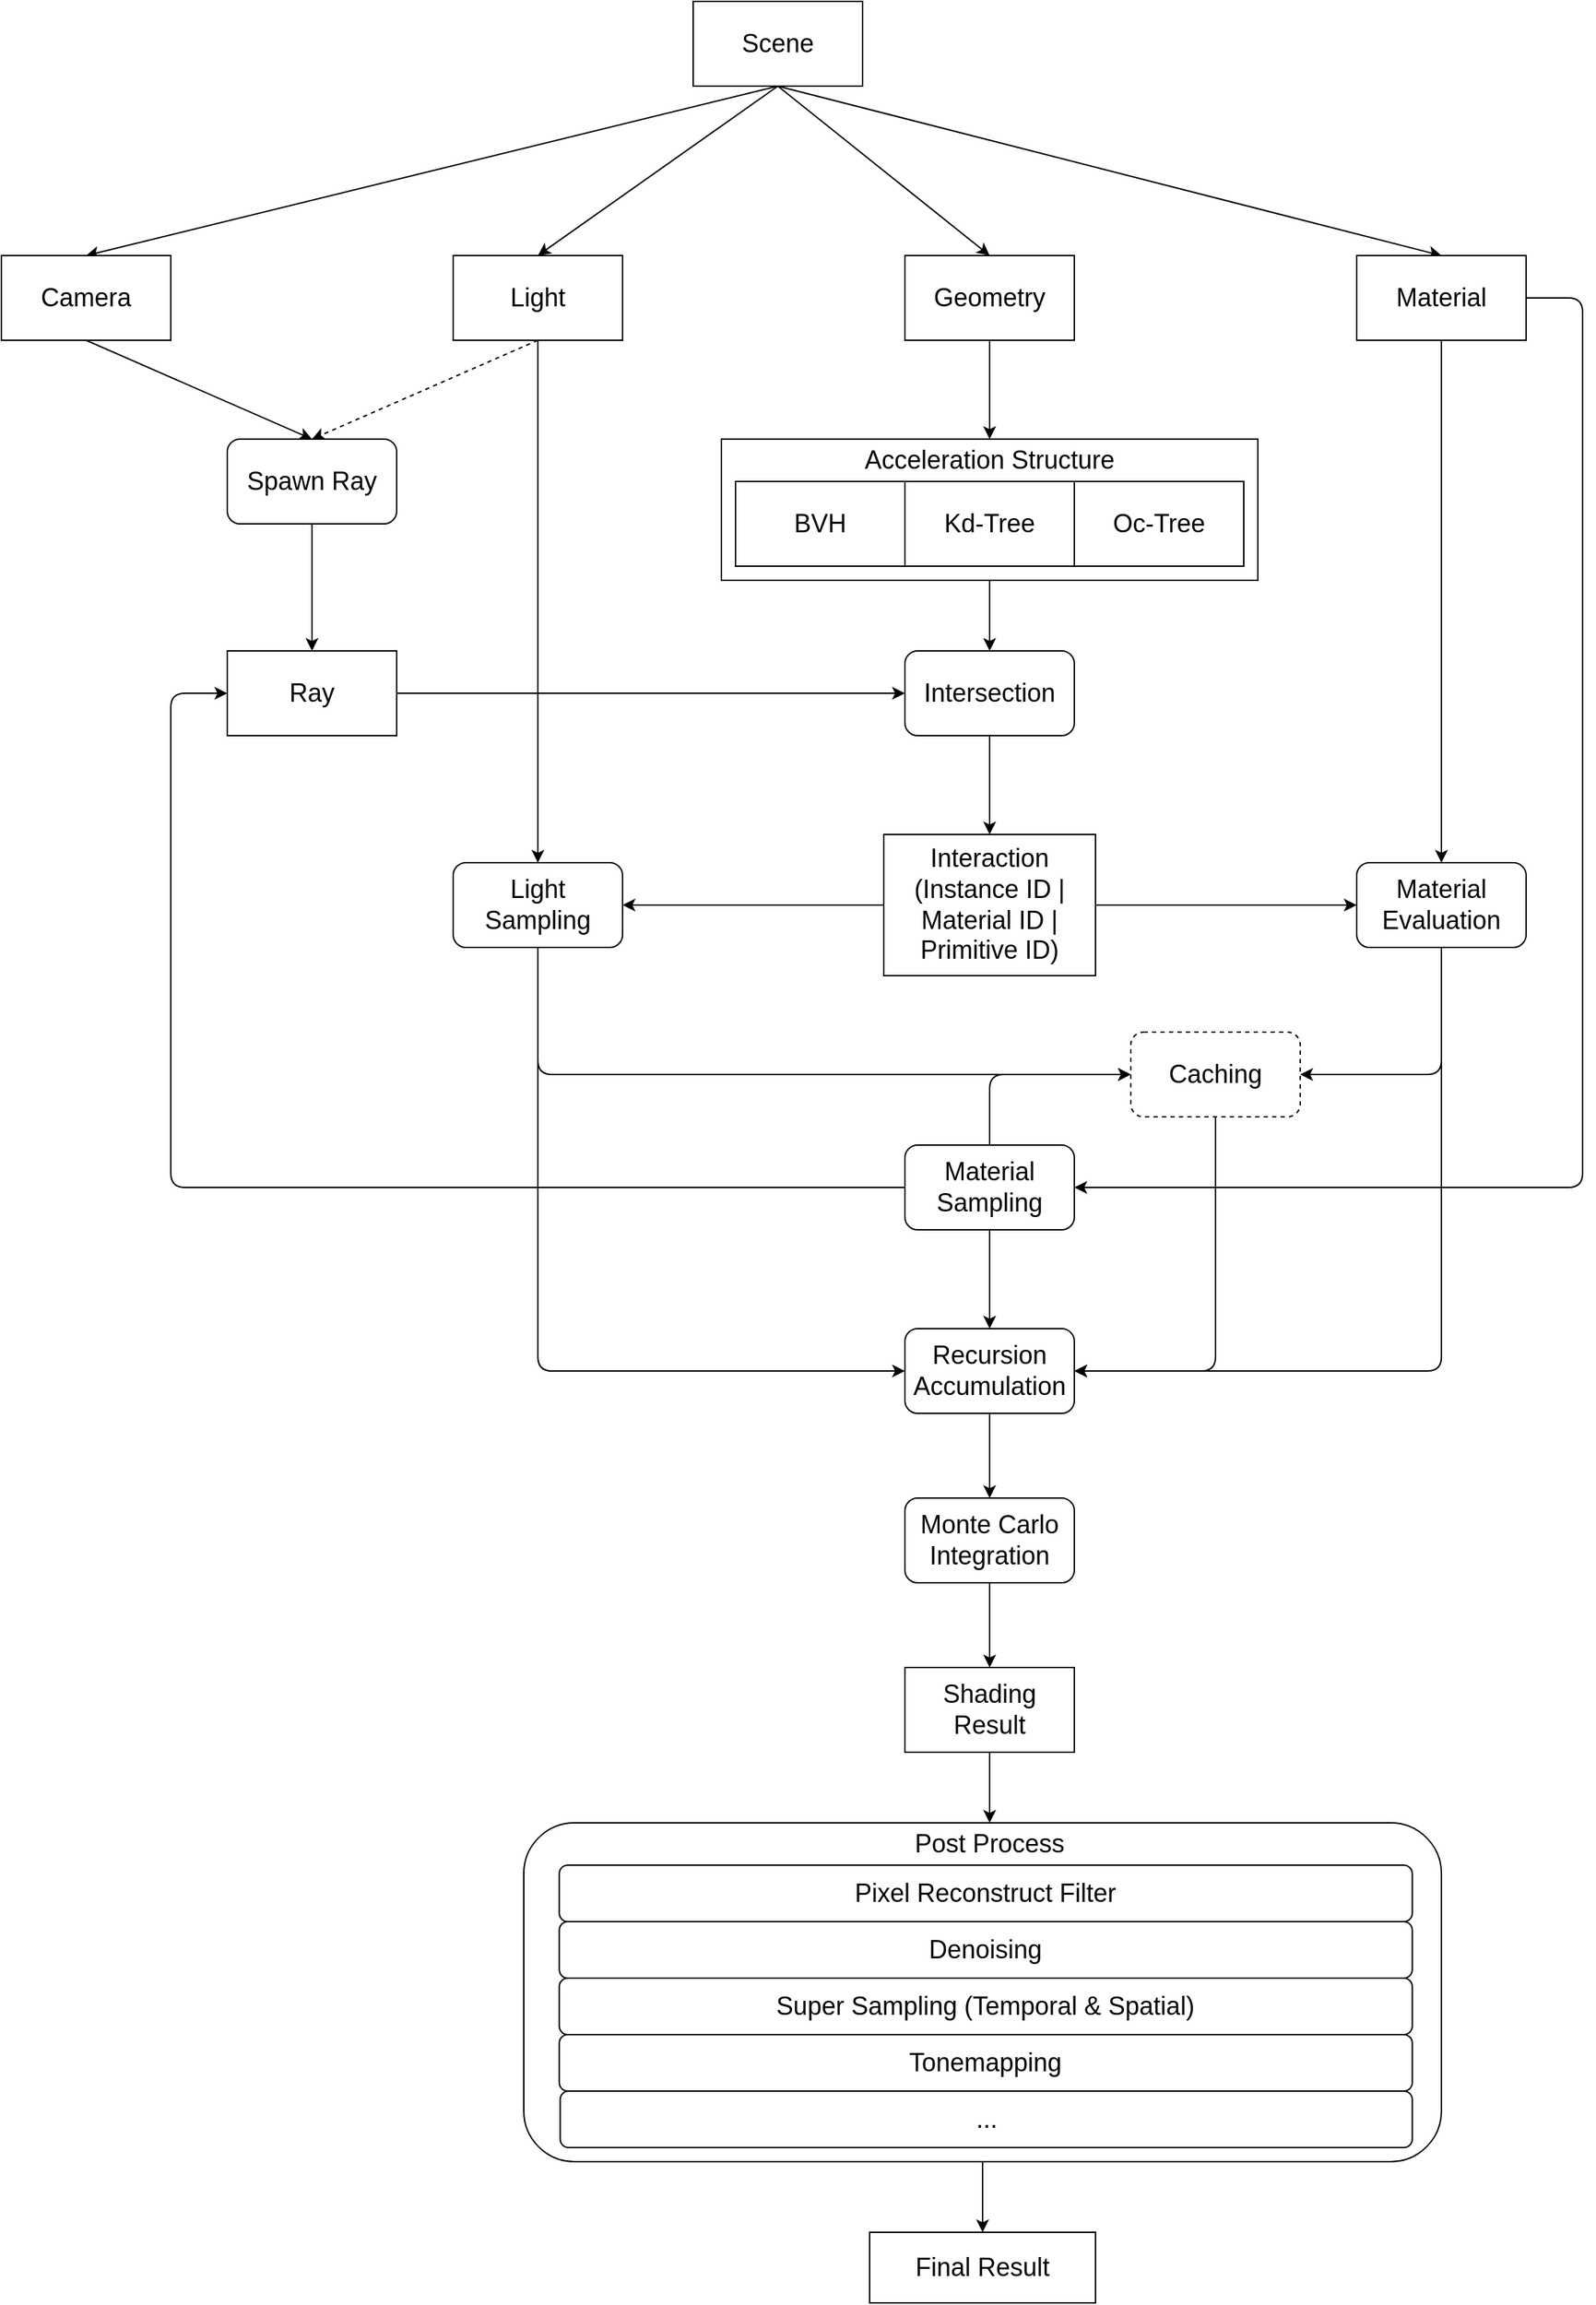 <mxfile>
    <diagram id="ZB0z_7KhYL8_-BHdd5SI" name="第 1 页">
        <mxGraphModel dx="5110" dy="2255" grid="1" gridSize="10" guides="1" tooltips="1" connect="1" arrows="1" fold="1" page="1" pageScale="1" pageWidth="827" pageHeight="1169" math="0" shadow="0">
            <root>
                <mxCell id="0"/>
                <mxCell id="1" parent="0"/>
                <mxCell id="6" style="edgeStyle=none;html=1;exitX=0.5;exitY=1;exitDx=0;exitDy=0;entryX=0.5;entryY=0;entryDx=0;entryDy=0;fontSize=18;" edge="1" parent="1" source="2" target="4">
                    <mxGeometry relative="1" as="geometry"/>
                </mxCell>
                <mxCell id="7" style="edgeStyle=none;html=1;exitX=0.5;exitY=1;exitDx=0;exitDy=0;entryX=0.5;entryY=0;entryDx=0;entryDy=0;fontSize=18;" edge="1" parent="1" source="2" target="3">
                    <mxGeometry relative="1" as="geometry"/>
                </mxCell>
                <mxCell id="8" style="edgeStyle=none;html=1;exitX=0.5;exitY=1;exitDx=0;exitDy=0;entryX=0.5;entryY=0;entryDx=0;entryDy=0;fontSize=18;" edge="1" parent="1" source="2" target="5">
                    <mxGeometry relative="1" as="geometry"/>
                </mxCell>
                <mxCell id="20" style="edgeStyle=none;html=1;exitX=0.5;exitY=1;exitDx=0;exitDy=0;entryX=0.5;entryY=0;entryDx=0;entryDy=0;fontSize=18;" edge="1" parent="1" source="2" target="19">
                    <mxGeometry relative="1" as="geometry"/>
                </mxCell>
                <mxCell id="2" value="&lt;font style=&quot;font-size: 18px&quot;&gt;Scene&lt;/font&gt;" style="rounded=0;whiteSpace=wrap;html=1;" vertex="1" parent="1">
                    <mxGeometry x="-30" y="80" width="120" height="60" as="geometry"/>
                </mxCell>
                <mxCell id="18" style="edgeStyle=none;html=1;exitX=0.5;exitY=1;exitDx=0;exitDy=0;entryX=0.5;entryY=0;entryDx=0;entryDy=0;fontSize=18;" edge="1" parent="1" source="3" target="16">
                    <mxGeometry relative="1" as="geometry"/>
                </mxCell>
                <mxCell id="3" value="&lt;font style=&quot;font-size: 18px&quot;&gt;Geometry&lt;/font&gt;" style="rounded=0;whiteSpace=wrap;html=1;" vertex="1" parent="1">
                    <mxGeometry x="120" y="260" width="120" height="60" as="geometry"/>
                </mxCell>
                <mxCell id="34" style="edgeStyle=none;html=1;exitX=0.5;exitY=1;exitDx=0;exitDy=0;entryX=0.5;entryY=0;entryDx=0;entryDy=0;fontSize=18;" edge="1" parent="1" source="4" target="32">
                    <mxGeometry relative="1" as="geometry"/>
                </mxCell>
                <mxCell id="77" style="edgeStyle=orthogonalEdgeStyle;html=1;exitX=1;exitY=0.5;exitDx=0;exitDy=0;entryX=1;entryY=0.5;entryDx=0;entryDy=0;fontSize=18;" edge="1" parent="1" source="4" target="37">
                    <mxGeometry relative="1" as="geometry">
                        <Array as="points">
                            <mxPoint x="600" y="290"/>
                            <mxPoint x="600" y="920"/>
                        </Array>
                    </mxGeometry>
                </mxCell>
                <mxCell id="4" value="&lt;font style=&quot;font-size: 18px&quot;&gt;Material&lt;/font&gt;" style="rounded=0;whiteSpace=wrap;html=1;" vertex="1" parent="1">
                    <mxGeometry x="440" y="260" width="120" height="60" as="geometry"/>
                </mxCell>
                <mxCell id="23" style="edgeStyle=none;html=1;exitX=0.5;exitY=1;exitDx=0;exitDy=0;entryX=0.5;entryY=0;entryDx=0;entryDy=0;fontSize=18;dashed=1;" edge="1" parent="1" source="5" target="21">
                    <mxGeometry relative="1" as="geometry"/>
                </mxCell>
                <mxCell id="43" style="edgeStyle=orthogonalEdgeStyle;html=1;exitX=0.5;exitY=1;exitDx=0;exitDy=0;entryX=0.5;entryY=0;entryDx=0;entryDy=0;fontSize=18;" edge="1" parent="1" source="5" target="40">
                    <mxGeometry relative="1" as="geometry"/>
                </mxCell>
                <mxCell id="5" value="&lt;font style=&quot;font-size: 18px&quot;&gt;Light&lt;/font&gt;" style="rounded=0;whiteSpace=wrap;html=1;" vertex="1" parent="1">
                    <mxGeometry x="-200" y="260" width="120" height="60" as="geometry"/>
                </mxCell>
                <mxCell id="17" value="" style="group" vertex="1" connectable="0" parent="1">
                    <mxGeometry x="-10" y="390" width="380" height="100" as="geometry"/>
                </mxCell>
                <mxCell id="13" value="" style="rounded=0;whiteSpace=wrap;html=1;fontSize=18;" vertex="1" parent="17">
                    <mxGeometry width="380" height="100" as="geometry"/>
                </mxCell>
                <mxCell id="10" value="BVH" style="rounded=0;whiteSpace=wrap;html=1;fontSize=18;" vertex="1" parent="17">
                    <mxGeometry x="10" y="30" width="120" height="60" as="geometry"/>
                </mxCell>
                <mxCell id="11" value="Kd-Tree" style="rounded=0;whiteSpace=wrap;html=1;fontSize=18;" vertex="1" parent="17">
                    <mxGeometry x="130" y="30" width="120" height="60" as="geometry"/>
                </mxCell>
                <mxCell id="12" value="Oc-Tree" style="rounded=0;whiteSpace=wrap;html=1;fontSize=18;" vertex="1" parent="17">
                    <mxGeometry x="250" y="30" width="120" height="60" as="geometry"/>
                </mxCell>
                <mxCell id="16" value="Acceleration Structure" style="text;html=1;strokeColor=none;fillColor=none;align=center;verticalAlign=middle;whiteSpace=wrap;rounded=0;fontSize=18;" vertex="1" parent="17">
                    <mxGeometry x="95" width="190" height="30" as="geometry"/>
                </mxCell>
                <mxCell id="22" style="edgeStyle=none;html=1;exitX=0.5;exitY=1;exitDx=0;exitDy=0;entryX=0.5;entryY=0;entryDx=0;entryDy=0;fontSize=18;" edge="1" parent="1" source="19" target="21">
                    <mxGeometry relative="1" as="geometry"/>
                </mxCell>
                <mxCell id="19" value="&lt;font style=&quot;font-size: 18px&quot;&gt;Camera&lt;/font&gt;" style="rounded=0;whiteSpace=wrap;html=1;" vertex="1" parent="1">
                    <mxGeometry x="-520" y="260" width="120" height="60" as="geometry"/>
                </mxCell>
                <mxCell id="26" style="edgeStyle=none;html=1;exitX=0.5;exitY=1;exitDx=0;exitDy=0;entryX=0.5;entryY=0;entryDx=0;entryDy=0;fontSize=18;" edge="1" parent="1" source="21" target="25">
                    <mxGeometry relative="1" as="geometry"/>
                </mxCell>
                <mxCell id="21" value="Spawn Ray" style="rounded=1;whiteSpace=wrap;html=1;fontSize=18;" vertex="1" parent="1">
                    <mxGeometry x="-360" y="390" width="120" height="60" as="geometry"/>
                </mxCell>
                <mxCell id="28" style="edgeStyle=none;html=1;exitX=1;exitY=0.5;exitDx=0;exitDy=0;entryX=0;entryY=0.5;entryDx=0;entryDy=0;fontSize=18;" edge="1" parent="1" source="25" target="27">
                    <mxGeometry relative="1" as="geometry"/>
                </mxCell>
                <mxCell id="25" value="&lt;font style=&quot;font-size: 18px&quot;&gt;Ray&lt;/font&gt;" style="rounded=0;whiteSpace=wrap;html=1;" vertex="1" parent="1">
                    <mxGeometry x="-360" y="540" width="120" height="60" as="geometry"/>
                </mxCell>
                <mxCell id="31" style="edgeStyle=none;html=1;exitX=0.5;exitY=1;exitDx=0;exitDy=0;entryX=0.5;entryY=0;entryDx=0;entryDy=0;fontSize=18;" edge="1" parent="1" source="27" target="30">
                    <mxGeometry relative="1" as="geometry"/>
                </mxCell>
                <mxCell id="27" value="Intersection" style="rounded=1;whiteSpace=wrap;html=1;fontSize=18;" vertex="1" parent="1">
                    <mxGeometry x="120" y="540" width="120" height="60" as="geometry"/>
                </mxCell>
                <mxCell id="29" style="edgeStyle=none;html=1;exitX=0.5;exitY=1;exitDx=0;exitDy=0;entryX=0.5;entryY=0;entryDx=0;entryDy=0;fontSize=18;" edge="1" parent="1" source="13" target="27">
                    <mxGeometry relative="1" as="geometry"/>
                </mxCell>
                <mxCell id="33" style="edgeStyle=none;html=1;exitX=1;exitY=0.5;exitDx=0;exitDy=0;entryX=0;entryY=0.5;entryDx=0;entryDy=0;fontSize=18;" edge="1" parent="1" source="30" target="32">
                    <mxGeometry relative="1" as="geometry"/>
                </mxCell>
                <mxCell id="41" style="edgeStyle=orthogonalEdgeStyle;html=1;exitX=0;exitY=0.5;exitDx=0;exitDy=0;entryX=1;entryY=0.5;entryDx=0;entryDy=0;fontSize=18;" edge="1" parent="1" source="30" target="40">
                    <mxGeometry relative="1" as="geometry"/>
                </mxCell>
                <mxCell id="30" value="Interaction&lt;br&gt;(Instance ID | Material ID |&lt;br&gt;Primitive ID)" style="rounded=0;whiteSpace=wrap;html=1;fontSize=18;" vertex="1" parent="1">
                    <mxGeometry x="105" y="670" width="150" height="100" as="geometry"/>
                </mxCell>
                <mxCell id="76" style="edgeStyle=orthogonalEdgeStyle;html=1;exitX=0.5;exitY=1;exitDx=0;exitDy=0;entryX=1;entryY=0.5;entryDx=0;entryDy=0;fontSize=18;" edge="1" parent="1" source="32" target="44">
                    <mxGeometry relative="1" as="geometry"/>
                </mxCell>
                <mxCell id="80" style="edgeStyle=orthogonalEdgeStyle;html=1;exitX=0.5;exitY=1;exitDx=0;exitDy=0;entryX=1;entryY=0.5;entryDx=0;entryDy=0;fontSize=18;" edge="1" parent="1" source="32" target="70">
                    <mxGeometry relative="1" as="geometry"/>
                </mxCell>
                <mxCell id="32" value="Material Evaluation" style="rounded=1;whiteSpace=wrap;html=1;fontSize=18;" vertex="1" parent="1">
                    <mxGeometry x="440" y="690" width="120" height="60" as="geometry"/>
                </mxCell>
                <mxCell id="49" style="edgeStyle=orthogonalEdgeStyle;html=1;exitX=0.5;exitY=1;exitDx=0;exitDy=0;entryX=0.5;entryY=0;entryDx=0;entryDy=0;fontSize=18;" edge="1" parent="1" source="36" target="48">
                    <mxGeometry relative="1" as="geometry"/>
                </mxCell>
                <mxCell id="36" value="Monte Carlo Integration" style="rounded=1;whiteSpace=wrap;html=1;fontSize=18;" vertex="1" parent="1">
                    <mxGeometry x="120" y="1140" width="120" height="60" as="geometry"/>
                </mxCell>
                <mxCell id="50" style="edgeStyle=orthogonalEdgeStyle;html=1;exitX=0.5;exitY=1;exitDx=0;exitDy=0;entryX=0.5;entryY=0;entryDx=0;entryDy=0;fontSize=18;" edge="1" parent="1" source="37" target="44">
                    <mxGeometry relative="1" as="geometry"/>
                </mxCell>
                <mxCell id="78" style="edgeStyle=orthogonalEdgeStyle;html=1;exitX=0;exitY=0.5;exitDx=0;exitDy=0;entryX=0;entryY=0.5;entryDx=0;entryDy=0;fontSize=18;" edge="1" parent="1" source="37" target="25">
                    <mxGeometry relative="1" as="geometry">
                        <Array as="points">
                            <mxPoint x="-400" y="920"/>
                            <mxPoint x="-400" y="570"/>
                        </Array>
                    </mxGeometry>
                </mxCell>
                <mxCell id="81" style="edgeStyle=orthogonalEdgeStyle;html=1;exitX=0.5;exitY=0;exitDx=0;exitDy=0;entryX=0;entryY=0.5;entryDx=0;entryDy=0;fontSize=18;" edge="1" parent="1" source="37" target="70">
                    <mxGeometry relative="1" as="geometry"/>
                </mxCell>
                <mxCell id="37" value="Material Sampling" style="rounded=1;whiteSpace=wrap;html=1;fontSize=18;" vertex="1" parent="1">
                    <mxGeometry x="120" y="890" width="120" height="60" as="geometry"/>
                </mxCell>
                <mxCell id="75" style="edgeStyle=orthogonalEdgeStyle;html=1;exitX=0.5;exitY=1;exitDx=0;exitDy=0;entryX=0;entryY=0.5;entryDx=0;entryDy=0;fontSize=18;" edge="1" parent="1" source="40" target="44">
                    <mxGeometry relative="1" as="geometry"/>
                </mxCell>
                <mxCell id="79" style="edgeStyle=orthogonalEdgeStyle;html=1;exitX=0.5;exitY=1;exitDx=0;exitDy=0;entryX=0;entryY=0.5;entryDx=0;entryDy=0;fontSize=18;" edge="1" parent="1" source="40" target="70">
                    <mxGeometry relative="1" as="geometry"/>
                </mxCell>
                <mxCell id="40" value="Light Sampling" style="rounded=1;whiteSpace=wrap;html=1;fontSize=18;" vertex="1" parent="1">
                    <mxGeometry x="-200" y="690" width="120" height="60" as="geometry"/>
                </mxCell>
                <mxCell id="47" style="edgeStyle=orthogonalEdgeStyle;html=1;exitX=0.5;exitY=1;exitDx=0;exitDy=0;entryX=0.5;entryY=0;entryDx=0;entryDy=0;fontSize=18;" edge="1" parent="1" source="44" target="36">
                    <mxGeometry relative="1" as="geometry"/>
                </mxCell>
                <mxCell id="44" value="Recursion Accumulation" style="rounded=1;whiteSpace=wrap;html=1;fontSize=18;" vertex="1" parent="1">
                    <mxGeometry x="120" y="1020" width="120" height="60" as="geometry"/>
                </mxCell>
                <mxCell id="69" style="edgeStyle=orthogonalEdgeStyle;html=1;exitX=0.5;exitY=1;exitDx=0;exitDy=0;fontSize=18;" edge="1" parent="1" source="48">
                    <mxGeometry relative="1" as="geometry">
                        <mxPoint x="180" y="1370" as="targetPoint"/>
                    </mxGeometry>
                </mxCell>
                <mxCell id="48" value="Shading Result" style="rounded=0;whiteSpace=wrap;html=1;fontSize=18;" vertex="1" parent="1">
                    <mxGeometry x="120" y="1260" width="120" height="60" as="geometry"/>
                </mxCell>
                <mxCell id="68" value="" style="group" vertex="1" connectable="0" parent="1">
                    <mxGeometry x="-150" y="1370" width="650" height="240" as="geometry"/>
                </mxCell>
                <mxCell id="52" value="" style="rounded=1;whiteSpace=wrap;html=1;fontSize=18;" vertex="1" parent="68">
                    <mxGeometry width="650" height="240" as="geometry"/>
                </mxCell>
                <mxCell id="55" value="Post Process" style="text;html=1;strokeColor=none;fillColor=none;align=center;verticalAlign=middle;whiteSpace=wrap;rounded=0;fontSize=18;" vertex="1" parent="68">
                    <mxGeometry x="257.777" width="144.444" height="30" as="geometry"/>
                </mxCell>
                <mxCell id="58" value="Pixel Reconstruct Filter" style="rounded=1;whiteSpace=wrap;html=1;fontSize=18;" vertex="1" parent="68">
                    <mxGeometry x="25.16" y="30" width="604.21" height="40" as="geometry"/>
                </mxCell>
                <mxCell id="59" value="Super Sampling (Temporal &amp;amp; Spatial)" style="rounded=1;whiteSpace=wrap;html=1;fontSize=18;" vertex="1" parent="68">
                    <mxGeometry x="25.16" y="110" width="604.21" height="40" as="geometry"/>
                </mxCell>
                <mxCell id="61" value="Tonemapping" style="rounded=1;whiteSpace=wrap;html=1;fontSize=18;" vertex="1" parent="68">
                    <mxGeometry x="25.16" y="150" width="604.21" height="40" as="geometry"/>
                </mxCell>
                <mxCell id="66" value="..." style="rounded=1;whiteSpace=wrap;html=1;fontSize=18;" vertex="1" parent="68">
                    <mxGeometry x="25.794" y="190" width="603.571" height="40" as="geometry"/>
                </mxCell>
                <mxCell id="67" value="Denoising" style="rounded=1;whiteSpace=wrap;html=1;fontSize=18;" vertex="1" parent="68">
                    <mxGeometry x="25.16" y="70" width="604.21" height="40" as="geometry"/>
                </mxCell>
                <mxCell id="82" style="edgeStyle=orthogonalEdgeStyle;html=1;exitX=0.5;exitY=1;exitDx=0;exitDy=0;entryX=1;entryY=0.5;entryDx=0;entryDy=0;fontSize=18;" edge="1" parent="1" source="70" target="44">
                    <mxGeometry relative="1" as="geometry"/>
                </mxCell>
                <mxCell id="70" value="Caching" style="rounded=1;whiteSpace=wrap;html=1;fontSize=18;dashed=1;" vertex="1" parent="1">
                    <mxGeometry x="280" y="810" width="120" height="60" as="geometry"/>
                </mxCell>
                <mxCell id="83" value="Final Result" style="rounded=0;whiteSpace=wrap;html=1;fontSize=18;" vertex="1" parent="1">
                    <mxGeometry x="95" y="1660" width="160" height="50" as="geometry"/>
                </mxCell>
                <mxCell id="84" style="edgeStyle=orthogonalEdgeStyle;html=1;exitX=0.5;exitY=1;exitDx=0;exitDy=0;entryX=0.5;entryY=0;entryDx=0;entryDy=0;fontSize=18;" edge="1" parent="1" source="52" target="83">
                    <mxGeometry relative="1" as="geometry"/>
                </mxCell>
            </root>
        </mxGraphModel>
    </diagram>
</mxfile>